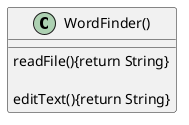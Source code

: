 @startuml
'https://plantuml.com/class-diagram

class WordFinder(){

    readFile(){return String}

    editText(){return String}



}

@enduml